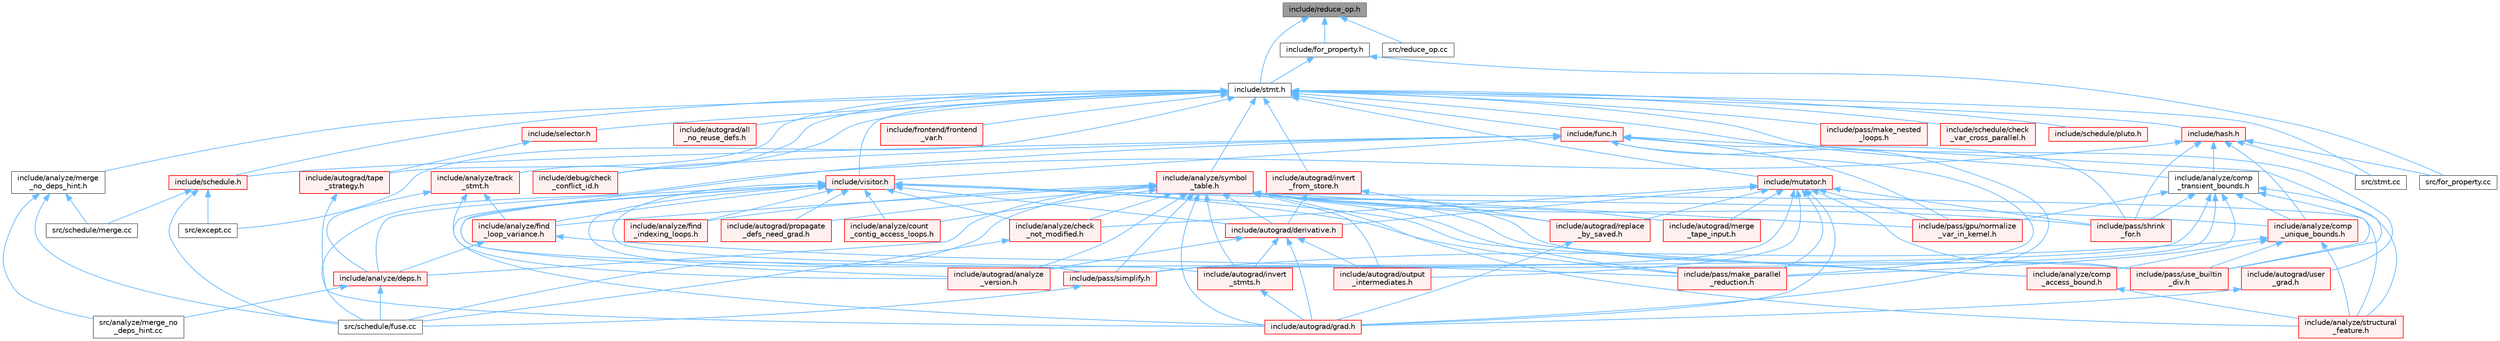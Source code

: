 digraph "include/reduce_op.h"
{
 // LATEX_PDF_SIZE
  bgcolor="transparent";
  edge [fontname=Helvetica,fontsize=10,labelfontname=Helvetica,labelfontsize=10];
  node [fontname=Helvetica,fontsize=10,shape=box,height=0.2,width=0.4];
  Node1 [label="include/reduce_op.h",height=0.2,width=0.4,color="gray40", fillcolor="grey60", style="filled", fontcolor="black",tooltip=" "];
  Node1 -> Node2 [dir="back",color="steelblue1",style="solid"];
  Node2 [label="include/for_property.h",height=0.2,width=0.4,color="grey40", fillcolor="white", style="filled",URL="$for__property_8h.html",tooltip=" "];
  Node2 -> Node3 [dir="back",color="steelblue1",style="solid"];
  Node3 [label="include/stmt.h",height=0.2,width=0.4,color="grey40", fillcolor="white", style="filled",URL="$stmt_8h.html",tooltip=" "];
  Node3 -> Node4 [dir="back",color="steelblue1",style="solid"];
  Node4 [label="include/analyze/comp\l_transient_bounds.h",height=0.2,width=0.4,color="grey40", fillcolor="white", style="filled",URL="$comp__transient__bounds_8h.html",tooltip=" "];
  Node4 -> Node5 [dir="back",color="steelblue1",style="solid"];
  Node5 [label="include/analyze/comp\l_unique_bounds.h",height=0.2,width=0.4,color="red", fillcolor="#FFF0F0", style="filled",URL="$comp__unique__bounds_8h.html",tooltip=" "];
  Node5 -> Node6 [dir="back",color="steelblue1",style="solid"];
  Node6 [label="include/analyze/comp\l_access_bound.h",height=0.2,width=0.4,color="red", fillcolor="#FFF0F0", style="filled",URL="$comp__access__bound_8h.html",tooltip=" "];
  Node6 -> Node7 [dir="back",color="steelblue1",style="solid"];
  Node7 [label="include/analyze/structural\l_feature.h",height=0.2,width=0.4,color="red", fillcolor="#FFF0F0", style="filled",URL="$structural__feature_8h.html",tooltip=" "];
  Node5 -> Node7 [dir="back",color="steelblue1",style="solid"];
  Node5 -> Node17 [dir="back",color="steelblue1",style="solid"];
  Node17 [label="include/pass/simplify.h",height=0.2,width=0.4,color="red", fillcolor="#FFF0F0", style="filled",URL="$simplify_8h.html",tooltip=" "];
  Node17 -> Node14 [dir="back",color="steelblue1",style="solid"];
  Node14 [label="src/schedule/fuse.cc",height=0.2,width=0.4,color="grey40", fillcolor="white", style="filled",URL="$fuse_8cc.html",tooltip=" "];
  Node5 -> Node38 [dir="back",color="steelblue1",style="solid"];
  Node38 [label="include/pass/use_builtin\l_div.h",height=0.2,width=0.4,color="red", fillcolor="#FFF0F0", style="filled",URL="$use__builtin__div_8h.html",tooltip=" "];
  Node4 -> Node7 [dir="back",color="steelblue1",style="solid"];
  Node4 -> Node42 [dir="back",color="steelblue1",style="solid"];
  Node42 [label="include/autograd/analyze\l_version.h",height=0.2,width=0.4,color="red", fillcolor="#FFF0F0", style="filled",URL="$analyze__version_8h.html",tooltip=" "];
  Node4 -> Node44 [dir="back",color="steelblue1",style="solid"];
  Node44 [label="include/pass/gpu/normalize\l_var_in_kernel.h",height=0.2,width=0.4,color="red", fillcolor="#FFF0F0", style="filled",URL="$normalize__var__in__kernel_8h.html",tooltip=" "];
  Node4 -> Node45 [dir="back",color="steelblue1",style="solid"];
  Node45 [label="include/pass/make_parallel\l_reduction.h",height=0.2,width=0.4,color="red", fillcolor="#FFF0F0", style="filled",URL="$make__parallel__reduction_8h.html",tooltip=" "];
  Node4 -> Node46 [dir="back",color="steelblue1",style="solid"];
  Node46 [label="include/pass/shrink\l_for.h",height=0.2,width=0.4,color="red", fillcolor="#FFF0F0", style="filled",URL="$shrink__for_8h.html",tooltip=" "];
  Node4 -> Node17 [dir="back",color="steelblue1",style="solid"];
  Node4 -> Node38 [dir="back",color="steelblue1",style="solid"];
  Node3 -> Node48 [dir="back",color="steelblue1",style="solid"];
  Node48 [label="include/analyze/merge\l_no_deps_hint.h",height=0.2,width=0.4,color="grey40", fillcolor="white", style="filled",URL="$merge__no__deps__hint_8h.html",tooltip=" "];
  Node48 -> Node49 [dir="back",color="steelblue1",style="solid"];
  Node49 [label="src/analyze/merge_no\l_deps_hint.cc",height=0.2,width=0.4,color="grey40", fillcolor="white", style="filled",URL="$merge__no__deps__hint_8cc.html",tooltip=" "];
  Node48 -> Node14 [dir="back",color="steelblue1",style="solid"];
  Node48 -> Node50 [dir="back",color="steelblue1",style="solid"];
  Node50 [label="src/schedule/merge.cc",height=0.2,width=0.4,color="grey40", fillcolor="white", style="filled",URL="$merge_8cc.html",tooltip=" "];
  Node3 -> Node51 [dir="back",color="steelblue1",style="solid"];
  Node51 [label="include/analyze/symbol\l_table.h",height=0.2,width=0.4,color="red", fillcolor="#FFF0F0", style="filled",URL="$symbol__table_8h.html",tooltip=" "];
  Node51 -> Node52 [dir="back",color="steelblue1",style="solid"];
  Node52 [label="include/analyze/check\l_not_modified.h",height=0.2,width=0.4,color="red", fillcolor="#FFF0F0", style="filled",URL="$check__not__modified_8h.html",tooltip=" "];
  Node52 -> Node14 [dir="back",color="steelblue1",style="solid"];
  Node51 -> Node6 [dir="back",color="steelblue1",style="solid"];
  Node51 -> Node57 [dir="back",color="steelblue1",style="solid"];
  Node57 [label="include/analyze/count\l_contig_access_loops.h",height=0.2,width=0.4,color="red", fillcolor="#FFF0F0", style="filled",URL="$count__contig__access__loops_8h.html",tooltip=" "];
  Node51 -> Node59 [dir="back",color="steelblue1",style="solid"];
  Node59 [label="include/analyze/deps.h",height=0.2,width=0.4,color="red", fillcolor="#FFF0F0", style="filled",URL="$deps_8h.html",tooltip=" "];
  Node59 -> Node49 [dir="back",color="steelblue1",style="solid"];
  Node59 -> Node14 [dir="back",color="steelblue1",style="solid"];
  Node51 -> Node77 [dir="back",color="steelblue1",style="solid"];
  Node77 [label="include/analyze/find\l_indexing_loops.h",height=0.2,width=0.4,color="red", fillcolor="#FFF0F0", style="filled",URL="$find__indexing__loops_8h.html",tooltip=" "];
  Node51 -> Node80 [dir="back",color="steelblue1",style="solid"];
  Node80 [label="include/analyze/find\l_loop_variance.h",height=0.2,width=0.4,color="red", fillcolor="#FFF0F0", style="filled",URL="$find__loop__variance_8h.html",tooltip=" "];
  Node80 -> Node59 [dir="back",color="steelblue1",style="solid"];
  Node80 -> Node45 [dir="back",color="steelblue1",style="solid"];
  Node51 -> Node7 [dir="back",color="steelblue1",style="solid"];
  Node51 -> Node42 [dir="back",color="steelblue1",style="solid"];
  Node51 -> Node86 [dir="back",color="steelblue1",style="solid"];
  Node86 [label="include/autograd/derivative.h",height=0.2,width=0.4,color="red", fillcolor="#FFF0F0", style="filled",URL="$derivative_8h.html",tooltip=" "];
  Node86 -> Node42 [dir="back",color="steelblue1",style="solid"];
  Node86 -> Node88 [dir="back",color="steelblue1",style="solid"];
  Node88 [label="include/autograd/grad.h",height=0.2,width=0.4,color="red", fillcolor="#FFF0F0", style="filled",URL="$grad_8h.html",tooltip=" "];
  Node86 -> Node89 [dir="back",color="steelblue1",style="solid"];
  Node89 [label="include/autograd/invert\l_stmts.h",height=0.2,width=0.4,color="red", fillcolor="#FFF0F0", style="filled",URL="$invert__stmts_8h.html",tooltip=" "];
  Node89 -> Node88 [dir="back",color="steelblue1",style="solid"];
  Node86 -> Node90 [dir="back",color="steelblue1",style="solid"];
  Node90 [label="include/autograd/output\l_intermediates.h",height=0.2,width=0.4,color="red", fillcolor="#FFF0F0", style="filled",URL="$output__intermediates_8h.html",tooltip=" "];
  Node51 -> Node88 [dir="back",color="steelblue1",style="solid"];
  Node51 -> Node89 [dir="back",color="steelblue1",style="solid"];
  Node51 -> Node92 [dir="back",color="steelblue1",style="solid"];
  Node92 [label="include/autograd/merge\l_tape_input.h",height=0.2,width=0.4,color="red", fillcolor="#FFF0F0", style="filled",URL="$merge__tape__input_8h.html",tooltip=" "];
  Node51 -> Node90 [dir="back",color="steelblue1",style="solid"];
  Node51 -> Node94 [dir="back",color="steelblue1",style="solid"];
  Node94 [label="include/autograd/propagate\l_defs_need_grad.h",height=0.2,width=0.4,color="red", fillcolor="#FFF0F0", style="filled",URL="$propagate__defs__need__grad_8h.html",tooltip=" "];
  Node51 -> Node96 [dir="back",color="steelblue1",style="solid"];
  Node96 [label="include/autograd/replace\l_by_saved.h",height=0.2,width=0.4,color="red", fillcolor="#FFF0F0", style="filled",URL="$replace__by__saved_8h.html",tooltip=" "];
  Node96 -> Node88 [dir="back",color="steelblue1",style="solid"];
  Node51 -> Node44 [dir="back",color="steelblue1",style="solid"];
  Node51 -> Node45 [dir="back",color="steelblue1",style="solid"];
  Node51 -> Node46 [dir="back",color="steelblue1",style="solid"];
  Node51 -> Node17 [dir="back",color="steelblue1",style="solid"];
  Node51 -> Node38 [dir="back",color="steelblue1",style="solid"];
  Node51 -> Node14 [dir="back",color="steelblue1",style="solid"];
  Node3 -> Node147 [dir="back",color="steelblue1",style="solid"];
  Node147 [label="include/analyze/track\l_stmt.h",height=0.2,width=0.4,color="red", fillcolor="#FFF0F0", style="filled",URL="$track__stmt_8h.html",tooltip=" "];
  Node147 -> Node59 [dir="back",color="steelblue1",style="solid"];
  Node147 -> Node80 [dir="back",color="steelblue1",style="solid"];
  Node147 -> Node42 [dir="back",color="steelblue1",style="solid"];
  Node3 -> Node149 [dir="back",color="steelblue1",style="solid"];
  Node149 [label="include/autograd/all\l_no_reuse_defs.h",height=0.2,width=0.4,color="red", fillcolor="#FFF0F0", style="filled",URL="$all__no__reuse__defs_8h.html",tooltip=" "];
  Node3 -> Node151 [dir="back",color="steelblue1",style="solid"];
  Node151 [label="include/autograd/invert\l_from_store.h",height=0.2,width=0.4,color="red", fillcolor="#FFF0F0", style="filled",URL="$invert__from__store_8h.html",tooltip=" "];
  Node151 -> Node86 [dir="back",color="steelblue1",style="solid"];
  Node151 -> Node96 [dir="back",color="steelblue1",style="solid"];
  Node3 -> Node153 [dir="back",color="steelblue1",style="solid"];
  Node153 [label="include/autograd/tape\l_strategy.h",height=0.2,width=0.4,color="red", fillcolor="#FFF0F0", style="filled",URL="$tape__strategy_8h.html",tooltip=" "];
  Node153 -> Node88 [dir="back",color="steelblue1",style="solid"];
  Node3 -> Node154 [dir="back",color="steelblue1",style="solid"];
  Node154 [label="include/autograd/user\l_grad.h",height=0.2,width=0.4,color="red", fillcolor="#FFF0F0", style="filled",URL="$user__grad_8h.html",tooltip=" "];
  Node154 -> Node88 [dir="back",color="steelblue1",style="solid"];
  Node3 -> Node156 [dir="back",color="steelblue1",style="solid"];
  Node156 [label="include/debug/check\l_conflict_id.h",height=0.2,width=0.4,color="red", fillcolor="#FFF0F0", style="filled",URL="$check__conflict__id_8h.html",tooltip=" "];
  Node3 -> Node158 [dir="back",color="steelblue1",style="solid"];
  Node158 [label="include/frontend/frontend\l_var.h",height=0.2,width=0.4,color="red", fillcolor="#FFF0F0", style="filled",URL="$frontend__var_8h.html",tooltip=" "];
  Node3 -> Node160 [dir="back",color="steelblue1",style="solid"];
  Node160 [label="include/func.h",height=0.2,width=0.4,color="red", fillcolor="#FFF0F0", style="filled",URL="$func_8h.html",tooltip=" "];
  Node160 -> Node88 [dir="back",color="steelblue1",style="solid"];
  Node160 -> Node156 [dir="back",color="steelblue1",style="solid"];
  Node160 -> Node44 [dir="back",color="steelblue1",style="solid"];
  Node160 -> Node45 [dir="back",color="steelblue1",style="solid"];
  Node160 -> Node46 [dir="back",color="steelblue1",style="solid"];
  Node160 -> Node17 [dir="back",color="steelblue1",style="solid"];
  Node160 -> Node38 [dir="back",color="steelblue1",style="solid"];
  Node160 -> Node130 [dir="back",color="steelblue1",style="solid"];
  Node130 [label="include/schedule.h",height=0.2,width=0.4,color="red", fillcolor="#FFF0F0", style="filled",URL="$schedule_8h.html",tooltip=" "];
  Node130 -> Node131 [dir="back",color="steelblue1",style="solid"];
  Node131 [label="src/except.cc",height=0.2,width=0.4,color="grey40", fillcolor="white", style="filled",URL="$except_8cc.html",tooltip=" "];
  Node130 -> Node14 [dir="back",color="steelblue1",style="solid"];
  Node130 -> Node50 [dir="back",color="steelblue1",style="solid"];
  Node160 -> Node194 [dir="back",color="steelblue1",style="solid"];
  Node194 [label="include/visitor.h",height=0.2,width=0.4,color="red", fillcolor="#FFF0F0", style="filled",URL="$visitor_8h.html",tooltip=" "];
  Node194 -> Node52 [dir="back",color="steelblue1",style="solid"];
  Node194 -> Node6 [dir="back",color="steelblue1",style="solid"];
  Node194 -> Node5 [dir="back",color="steelblue1",style="solid"];
  Node194 -> Node57 [dir="back",color="steelblue1",style="solid"];
  Node194 -> Node59 [dir="back",color="steelblue1",style="solid"];
  Node194 -> Node77 [dir="back",color="steelblue1",style="solid"];
  Node194 -> Node80 [dir="back",color="steelblue1",style="solid"];
  Node194 -> Node7 [dir="back",color="steelblue1",style="solid"];
  Node194 -> Node42 [dir="back",color="steelblue1",style="solid"];
  Node194 -> Node86 [dir="back",color="steelblue1",style="solid"];
  Node194 -> Node88 [dir="back",color="steelblue1",style="solid"];
  Node194 -> Node89 [dir="back",color="steelblue1",style="solid"];
  Node194 -> Node94 [dir="back",color="steelblue1",style="solid"];
  Node194 -> Node45 [dir="back",color="steelblue1",style="solid"];
  Node194 -> Node17 [dir="back",color="steelblue1",style="solid"];
  Node3 -> Node205 [dir="back",color="steelblue1",style="solid"];
  Node205 [label="include/hash.h",height=0.2,width=0.4,color="red", fillcolor="#FFF0F0", style="filled",URL="$hash_8h.html",tooltip=" "];
  Node205 -> Node4 [dir="back",color="steelblue1",style="solid"];
  Node205 -> Node5 [dir="back",color="steelblue1",style="solid"];
  Node205 -> Node46 [dir="back",color="steelblue1",style="solid"];
  Node205 -> Node212 [dir="back",color="steelblue1",style="solid"];
  Node212 [label="src/for_property.cc",height=0.2,width=0.4,color="grey40", fillcolor="white", style="filled",URL="$for__property_8cc.html",tooltip=" "];
  Node205 -> Node14 [dir="back",color="steelblue1",style="solid"];
  Node205 -> Node216 [dir="back",color="steelblue1",style="solid"];
  Node216 [label="src/stmt.cc",height=0.2,width=0.4,color="grey40", fillcolor="white", style="filled",URL="$stmt_8cc.html",tooltip=" "];
  Node3 -> Node219 [dir="back",color="steelblue1",style="solid"];
  Node219 [label="include/mutator.h",height=0.2,width=0.4,color="red", fillcolor="#FFF0F0", style="filled",URL="$mutator_8h.html",tooltip=" "];
  Node219 -> Node52 [dir="back",color="steelblue1",style="solid"];
  Node219 -> Node86 [dir="back",color="steelblue1",style="solid"];
  Node219 -> Node88 [dir="back",color="steelblue1",style="solid"];
  Node219 -> Node92 [dir="back",color="steelblue1",style="solid"];
  Node219 -> Node90 [dir="back",color="steelblue1",style="solid"];
  Node219 -> Node96 [dir="back",color="steelblue1",style="solid"];
  Node219 -> Node44 [dir="back",color="steelblue1",style="solid"];
  Node219 -> Node45 [dir="back",color="steelblue1",style="solid"];
  Node219 -> Node46 [dir="back",color="steelblue1",style="solid"];
  Node219 -> Node17 [dir="back",color="steelblue1",style="solid"];
  Node219 -> Node38 [dir="back",color="steelblue1",style="solid"];
  Node3 -> Node237 [dir="back",color="steelblue1",style="solid"];
  Node237 [label="include/pass/make_nested\l_loops.h",height=0.2,width=0.4,color="red", fillcolor="#FFF0F0", style="filled",URL="$make__nested__loops_8h.html",tooltip=" "];
  Node3 -> Node130 [dir="back",color="steelblue1",style="solid"];
  Node3 -> Node238 [dir="back",color="steelblue1",style="solid"];
  Node238 [label="include/schedule/check\l_var_cross_parallel.h",height=0.2,width=0.4,color="red", fillcolor="#FFF0F0", style="filled",URL="$check__var__cross__parallel_8h.html",tooltip=" "];
  Node3 -> Node239 [dir="back",color="steelblue1",style="solid"];
  Node239 [label="include/schedule/pluto.h",height=0.2,width=0.4,color="red", fillcolor="#FFF0F0", style="filled",URL="$pluto_8h.html",tooltip=" "];
  Node3 -> Node240 [dir="back",color="steelblue1",style="solid"];
  Node240 [label="include/selector.h",height=0.2,width=0.4,color="red", fillcolor="#FFF0F0", style="filled",URL="$selector_8h.html",tooltip=" "];
  Node240 -> Node153 [dir="back",color="steelblue1",style="solid"];
  Node3 -> Node194 [dir="back",color="steelblue1",style="solid"];
  Node3 -> Node131 [dir="back",color="steelblue1",style="solid"];
  Node3 -> Node216 [dir="back",color="steelblue1",style="solid"];
  Node2 -> Node212 [dir="back",color="steelblue1",style="solid"];
  Node1 -> Node3 [dir="back",color="steelblue1",style="solid"];
  Node1 -> Node242 [dir="back",color="steelblue1",style="solid"];
  Node242 [label="src/reduce_op.cc",height=0.2,width=0.4,color="grey40", fillcolor="white", style="filled",URL="$reduce__op_8cc.html",tooltip=" "];
}
